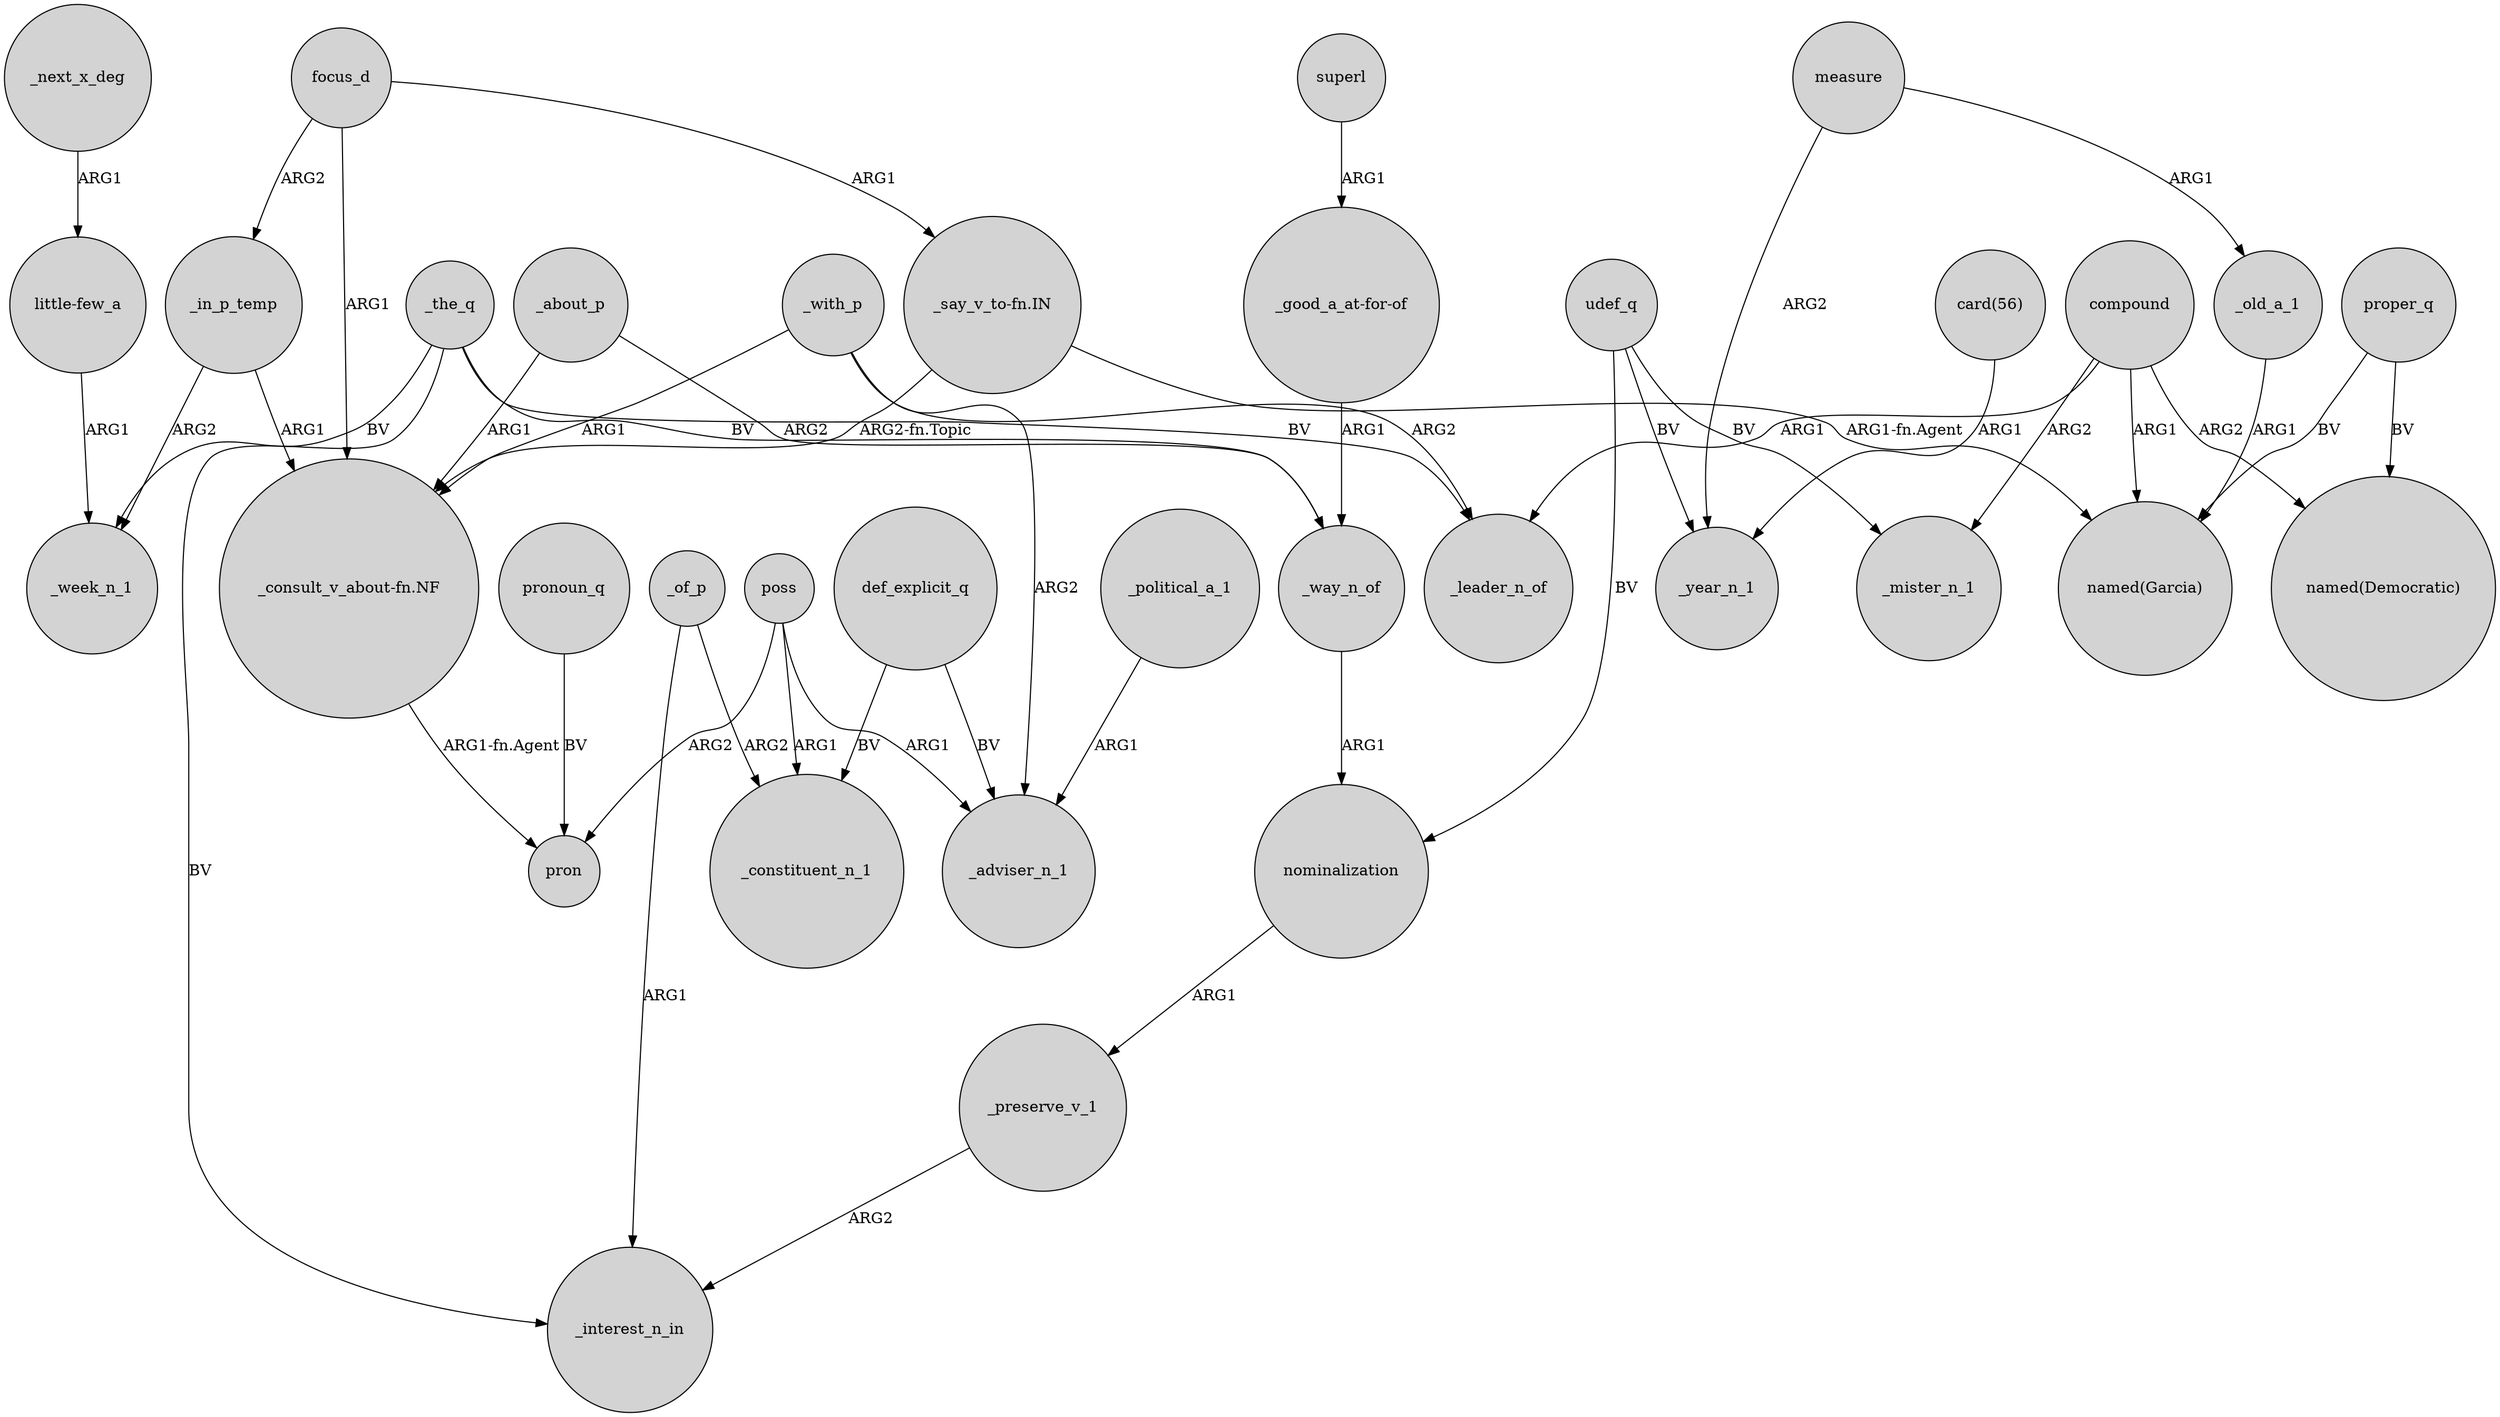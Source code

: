 digraph {
	node [shape=circle style=filled]
	nominalization -> _preserve_v_1 [label=ARG1]
	_old_a_1 -> "named(Garcia)" [label=ARG1]
	focus_d -> _in_p_temp [label=ARG2]
	poss -> pron [label=ARG2]
	_with_p -> "_consult_v_about-fn.NF" [label=ARG1]
	_with_p -> _adviser_n_1 [label=ARG2]
	measure -> _year_n_1 [label=ARG2]
	focus_d -> "_consult_v_about-fn.NF" [label=ARG1]
	_the_q -> _interest_n_in [label=BV]
	"little-few_a" -> _week_n_1 [label=ARG1]
	compound -> _mister_n_1 [label=ARG2]
	_the_q -> _way_n_of [label=BV]
	proper_q -> "named(Democratic)" [label=BV]
	_in_p_temp -> _week_n_1 [label=ARG2]
	_with_p -> _leader_n_of [label=ARG2]
	_of_p -> _constituent_n_1 [label=ARG2]
	def_explicit_q -> _constituent_n_1 [label=BV]
	compound -> _leader_n_of [label=ARG1]
	compound -> "named(Garcia)" [label=ARG1]
	"_consult_v_about-fn.NF" -> pron [label="ARG1-fn.Agent"]
	udef_q -> _mister_n_1 [label=BV]
	"_good_a_at-for-of" -> _way_n_of [label=ARG1]
	_preserve_v_1 -> _interest_n_in [label=ARG2]
	_in_p_temp -> "_consult_v_about-fn.NF" [label=ARG1]
	poss -> _constituent_n_1 [label=ARG1]
	def_explicit_q -> _adviser_n_1 [label=BV]
	_about_p -> "_consult_v_about-fn.NF" [label=ARG1]
	measure -> _old_a_1 [label=ARG1]
	"_say_v_to-fn.IN" -> "_consult_v_about-fn.NF" [label="ARG2-fn.Topic"]
	_next_x_deg -> "little-few_a" [label=ARG1]
	pronoun_q -> pron [label=BV]
	compound -> "named(Democratic)" [label=ARG2]
	"_say_v_to-fn.IN" -> "named(Garcia)" [label="ARG1-fn.Agent"]
	superl -> "_good_a_at-for-of" [label=ARG1]
	_the_q -> _week_n_1 [label=BV]
	_of_p -> _interest_n_in [label=ARG1]
	_the_q -> _leader_n_of [label=BV]
	udef_q -> nominalization [label=BV]
	proper_q -> "named(Garcia)" [label=BV]
	udef_q -> _year_n_1 [label=BV]
	_about_p -> _way_n_of [label=ARG2]
	_political_a_1 -> _adviser_n_1 [label=ARG1]
	"card(56)" -> _year_n_1 [label=ARG1]
	poss -> _adviser_n_1 [label=ARG1]
	_way_n_of -> nominalization [label=ARG1]
	focus_d -> "_say_v_to-fn.IN" [label=ARG1]
}

